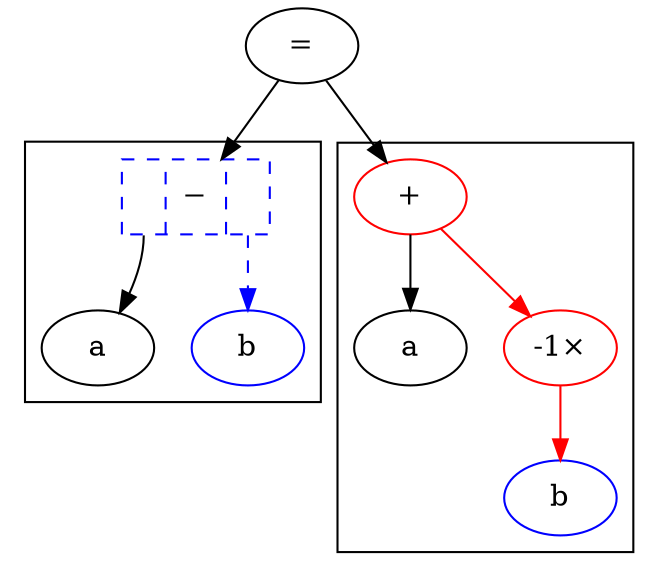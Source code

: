 strict digraph minus {
a1, a2 [label="a"];
b1, b2 [label="b", color=blue];
uminus [label="-1&times;", color=red];
minus [shape=record,label="<0>|&minus;|<1>", color=blue, style=dashed];
plus [label="+", color=red];
eq [label="="];

eq -> {minus, plus};
subgraph cluster0 {
minus:0 -> a1;
minus:1 -> b1 [color=blue, style=dashed];
}

subgraph cluster1 {
plus -> a2;
plus -> uminus [color=red];
uminus -> b2 [color=red];
}
}